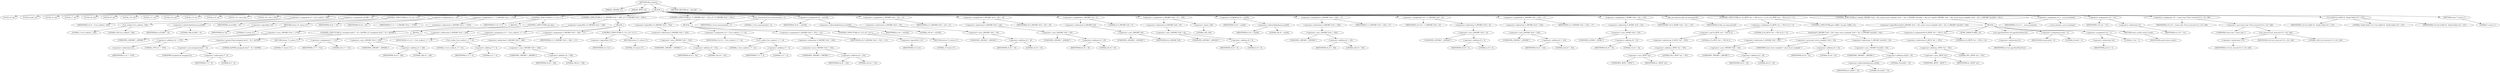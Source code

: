 digraph tftp_connect {  
"1000114" [label = "(METHOD,tftp_connect)" ]
"1000115" [label = "(PARAM,_DWORD *a1)" ]
"1000116" [label = "(PARAM,_BYTE *a2)" ]
"1000117" [label = "(BLOCK,,)" ]
"1000118" [label = "(LOCAL,v4: int)" ]
"1000119" [label = "(LOCAL,result: int)" ]
"1000120" [label = "(LOCAL,v6: int)" ]
"1000121" [label = "(LOCAL,v7: int)" ]
"1000122" [label = "(LOCAL,v8: int)" ]
"1000123" [label = "(LOCAL,v9: int)" ]
"1000124" [label = "(LOCAL,v10: int)" ]
"1000125" [label = "(LOCAL,v11: int)" ]
"1000126" [label = "(LOCAL,v12: int)" ]
"1000127" [label = "(LOCAL,v13: int *)" ]
"1000128" [label = "(LOCAL,v14: int)" ]
"1000129" [label = "(LOCAL,v15: const char *)" ]
"1000130" [label = "(LOCAL,v16: char [ 128 ])" ]
"1000131" [label = "(<operator>.assignment,v4 = Curl_ccalloc(1, 336))" ]
"1000132" [label = "(IDENTIFIER,v4,v4 = Curl_ccalloc(1, 336))" ]
"1000133" [label = "(Curl_ccalloc,Curl_ccalloc(1, 336))" ]
"1000134" [label = "(LITERAL,1,Curl_ccalloc(1, 336))" ]
"1000135" [label = "(LITERAL,336,Curl_ccalloc(1, 336))" ]
"1000136" [label = "(<operator>.assignment,a1[188] = v4)" ]
"1000137" [label = "(<operator>.indirectIndexAccess,a1[188])" ]
"1000138" [label = "(IDENTIFIER,a1,a1[188] = v4)" ]
"1000139" [label = "(LITERAL,188,a1[188] = v4)" ]
"1000140" [label = "(IDENTIFIER,v4,a1[188] = v4)" ]
"1000141" [label = "(CONTROL_STRUCTURE,if ( !v4 ),if ( !v4 ))" ]
"1000142" [label = "(<operator>.logicalNot,!v4)" ]
"1000143" [label = "(IDENTIFIER,v4,!v4)" ]
"1000144" [label = "(RETURN,return 27;,return 27;)" ]
"1000145" [label = "(LITERAL,27,return 27;)" ]
"1000146" [label = "(<operator>.assignment,v6 = v4)" ]
"1000147" [label = "(IDENTIFIER,v6,v6 = v4)" ]
"1000148" [label = "(IDENTIFIER,v4,v6 = v4)" ]
"1000149" [label = "(<operator>.assignment,v7 = *(_DWORD *)(*a1 + 1576))" ]
"1000150" [label = "(IDENTIFIER,v7,v7 = *(_DWORD *)(*a1 + 1576))" ]
"1000151" [label = "(<operator>.indirection,*(_DWORD *)(*a1 + 1576))" ]
"1000152" [label = "(<operator>.cast,(_DWORD *)(*a1 + 1576))" ]
"1000153" [label = "(UNKNOWN,_DWORD *,_DWORD *)" ]
"1000154" [label = "(<operator>.addition,*a1 + 1576)" ]
"1000155" [label = "(<operator>.indirection,*a1)" ]
"1000156" [label = "(IDENTIFIER,a1,*a1 + 1576)" ]
"1000157" [label = "(LITERAL,1576,*a1 + 1576)" ]
"1000158" [label = "(CONTROL_STRUCTURE,if ( v7 ),if ( v7 ))" ]
"1000159" [label = "(IDENTIFIER,v7,if ( v7 ))" ]
"1000160" [label = "(BLOCK,,)" ]
"1000161" [label = "(CONTROL_STRUCTURE,if ( (unsigned int)(v7 - 8) > 0xFFB0 ),if ( (unsigned int)(v7 - 8) > 0xFFB0 ))" ]
"1000162" [label = "(<operator>.greaterThan,(unsigned int)(v7 - 8) > 0xFFB0)" ]
"1000163" [label = "(<operator>.cast,(unsigned int)(v7 - 8))" ]
"1000164" [label = "(UNKNOWN,unsigned int,unsigned int)" ]
"1000165" [label = "(<operator>.subtraction,v7 - 8)" ]
"1000166" [label = "(IDENTIFIER,v7,v7 - 8)" ]
"1000167" [label = "(LITERAL,8,v7 - 8)" ]
"1000168" [label = "(LITERAL,0xFFB0,(unsigned int)(v7 - 8) > 0xFFB0)" ]
"1000169" [label = "(RETURN,return 71;,return 71;)" ]
"1000170" [label = "(LITERAL,71,return 71;)" ]
"1000171" [label = "(CONTROL_STRUCTURE,else,else)" ]
"1000172" [label = "(BLOCK,,)" ]
"1000173" [label = "(<operator>.assignment,v7 = 512)" ]
"1000174" [label = "(IDENTIFIER,v7,v7 = 512)" ]
"1000175" [label = "(LITERAL,512,v7 = 512)" ]
"1000176" [label = "(CONTROL_STRUCTURE,if ( !*(_DWORD *)(v4 + 328) ),if ( !*(_DWORD *)(v4 + 328) ))" ]
"1000177" [label = "(<operator>.logicalNot,!*(_DWORD *)(v4 + 328))" ]
"1000178" [label = "(<operator>.indirection,*(_DWORD *)(v4 + 328))" ]
"1000179" [label = "(<operator>.cast,(_DWORD *)(v4 + 328))" ]
"1000180" [label = "(UNKNOWN,_DWORD *,_DWORD *)" ]
"1000181" [label = "(<operator>.addition,v4 + 328)" ]
"1000182" [label = "(IDENTIFIER,v4,v4 + 328)" ]
"1000183" [label = "(LITERAL,328,v4 + 328)" ]
"1000184" [label = "(BLOCK,,)" ]
"1000185" [label = "(<operator>.assignment,v11 = Curl_ccalloc(1, v7 + 4))" ]
"1000186" [label = "(IDENTIFIER,v11,v11 = Curl_ccalloc(1, v7 + 4))" ]
"1000187" [label = "(Curl_ccalloc,Curl_ccalloc(1, v7 + 4))" ]
"1000188" [label = "(LITERAL,1,Curl_ccalloc(1, v7 + 4))" ]
"1000189" [label = "(<operator>.addition,v7 + 4)" ]
"1000190" [label = "(IDENTIFIER,v7,v7 + 4)" ]
"1000191" [label = "(LITERAL,4,v7 + 4)" ]
"1000192" [label = "(<operator>.assignment,*(_DWORD *)(v6 + 328) = v11)" ]
"1000193" [label = "(<operator>.indirection,*(_DWORD *)(v6 + 328))" ]
"1000194" [label = "(<operator>.cast,(_DWORD *)(v6 + 328))" ]
"1000195" [label = "(UNKNOWN,_DWORD *,_DWORD *)" ]
"1000196" [label = "(<operator>.addition,v6 + 328)" ]
"1000197" [label = "(IDENTIFIER,v6,v6 + 328)" ]
"1000198" [label = "(LITERAL,328,v6 + 328)" ]
"1000199" [label = "(IDENTIFIER,v11,*(_DWORD *)(v6 + 328) = v11)" ]
"1000200" [label = "(CONTROL_STRUCTURE,if ( !v11 ),if ( !v11 ))" ]
"1000201" [label = "(<operator>.logicalNot,!v11)" ]
"1000202" [label = "(IDENTIFIER,v11,!v11)" ]
"1000203" [label = "(RETURN,return 27;,return 27;)" ]
"1000204" [label = "(LITERAL,27,return 27;)" ]
"1000205" [label = "(CONTROL_STRUCTURE,if ( !*(_DWORD *)(v6 + 332) ),if ( !*(_DWORD *)(v6 + 332) ))" ]
"1000206" [label = "(<operator>.logicalNot,!*(_DWORD *)(v6 + 332))" ]
"1000207" [label = "(<operator>.indirection,*(_DWORD *)(v6 + 332))" ]
"1000208" [label = "(<operator>.cast,(_DWORD *)(v6 + 332))" ]
"1000209" [label = "(UNKNOWN,_DWORD *,_DWORD *)" ]
"1000210" [label = "(<operator>.addition,v6 + 332)" ]
"1000211" [label = "(IDENTIFIER,v6,v6 + 332)" ]
"1000212" [label = "(LITERAL,332,v6 + 332)" ]
"1000213" [label = "(BLOCK,,)" ]
"1000214" [label = "(<operator>.assignment,v12 = Curl_ccalloc(1, v7 + 4))" ]
"1000215" [label = "(IDENTIFIER,v12,v12 = Curl_ccalloc(1, v7 + 4))" ]
"1000216" [label = "(Curl_ccalloc,Curl_ccalloc(1, v7 + 4))" ]
"1000217" [label = "(LITERAL,1,Curl_ccalloc(1, v7 + 4))" ]
"1000218" [label = "(<operator>.addition,v7 + 4)" ]
"1000219" [label = "(IDENTIFIER,v7,v7 + 4)" ]
"1000220" [label = "(LITERAL,4,v7 + 4)" ]
"1000221" [label = "(<operator>.assignment,*(_DWORD *)(v6 + 332) = v12)" ]
"1000222" [label = "(<operator>.indirection,*(_DWORD *)(v6 + 332))" ]
"1000223" [label = "(<operator>.cast,(_DWORD *)(v6 + 332))" ]
"1000224" [label = "(UNKNOWN,_DWORD *,_DWORD *)" ]
"1000225" [label = "(<operator>.addition,v6 + 332)" ]
"1000226" [label = "(IDENTIFIER,v6,v6 + 332)" ]
"1000227" [label = "(LITERAL,332,v6 + 332)" ]
"1000228" [label = "(IDENTIFIER,v12,*(_DWORD *)(v6 + 332) = v12)" ]
"1000229" [label = "(CONTROL_STRUCTURE,if ( !v12 ),if ( !v12 ))" ]
"1000230" [label = "(<operator>.logicalNot,!v12)" ]
"1000231" [label = "(IDENTIFIER,v12,!v12)" ]
"1000232" [label = "(RETURN,return 27;,return 27;)" ]
"1000233" [label = "(LITERAL,27,return 27;)" ]
"1000234" [label = "(Curl_conncontrol,Curl_conncontrol(a1, 1))" ]
"1000235" [label = "(IDENTIFIER,a1,Curl_conncontrol(a1, 1))" ]
"1000236" [label = "(LITERAL,1,Curl_conncontrol(a1, 1))" ]
"1000237" [label = "(<operator>.assignment,v8 = a1[105])" ]
"1000238" [label = "(IDENTIFIER,v8,v8 = a1[105])" ]
"1000239" [label = "(<operator>.indirectIndexAccess,a1[105])" ]
"1000240" [label = "(IDENTIFIER,a1,v8 = a1[105])" ]
"1000241" [label = "(LITERAL,105,v8 = a1[105])" ]
"1000242" [label = "(<operator>.assignment,*(_DWORD *)(v6 + 16) = a1)" ]
"1000243" [label = "(<operator>.indirection,*(_DWORD *)(v6 + 16))" ]
"1000244" [label = "(<operator>.cast,(_DWORD *)(v6 + 16))" ]
"1000245" [label = "(UNKNOWN,_DWORD *,_DWORD *)" ]
"1000246" [label = "(<operator>.addition,v6 + 16)" ]
"1000247" [label = "(IDENTIFIER,v6,v6 + 16)" ]
"1000248" [label = "(LITERAL,16,v6 + 16)" ]
"1000249" [label = "(IDENTIFIER,a1,*(_DWORD *)(v6 + 16) = a1)" ]
"1000250" [label = "(<operator>.assignment,*(_DWORD *)(v6 + 20) = v8)" ]
"1000251" [label = "(<operator>.indirection,*(_DWORD *)(v6 + 20))" ]
"1000252" [label = "(<operator>.cast,(_DWORD *)(v6 + 20))" ]
"1000253" [label = "(UNKNOWN,_DWORD *,_DWORD *)" ]
"1000254" [label = "(<operator>.addition,v6 + 20)" ]
"1000255" [label = "(IDENTIFIER,v6,v6 + 20)" ]
"1000256" [label = "(LITERAL,20,v6 + 20)" ]
"1000257" [label = "(IDENTIFIER,v8,*(_DWORD *)(v6 + 20) = v8)" ]
"1000258" [label = "(<operator>.assignment,*(_DWORD *)v6 = 0)" ]
"1000259" [label = "(<operator>.indirection,*(_DWORD *)v6)" ]
"1000260" [label = "(<operator>.cast,(_DWORD *)v6)" ]
"1000261" [label = "(UNKNOWN,_DWORD *,_DWORD *)" ]
"1000262" [label = "(IDENTIFIER,v6,(_DWORD *)v6)" ]
"1000263" [label = "(LITERAL,0,*(_DWORD *)v6 = 0)" ]
"1000264" [label = "(<operator>.assignment,*(_DWORD *)(v6 + 8) = -100)" ]
"1000265" [label = "(<operator>.indirection,*(_DWORD *)(v6 + 8))" ]
"1000266" [label = "(<operator>.cast,(_DWORD *)(v6 + 8))" ]
"1000267" [label = "(UNKNOWN,_DWORD *,_DWORD *)" ]
"1000268" [label = "(<operator>.addition,v6 + 8)" ]
"1000269" [label = "(IDENTIFIER,v6,v6 + 8)" ]
"1000270" [label = "(LITERAL,8,v6 + 8)" ]
"1000271" [label = "(<operator>.minus,-100)" ]
"1000272" [label = "(LITERAL,100,-100)" ]
"1000273" [label = "(<operator>.assignment,v9 = a1[20])" ]
"1000274" [label = "(IDENTIFIER,v9,v9 = a1[20])" ]
"1000275" [label = "(<operator>.indirectIndexAccess,a1[20])" ]
"1000276" [label = "(IDENTIFIER,a1,v9 = a1[20])" ]
"1000277" [label = "(LITERAL,20,v9 = a1[20])" ]
"1000278" [label = "(<operator>.assignment,*(_DWORD *)(v6 + 320) = v7)" ]
"1000279" [label = "(<operator>.indirection,*(_DWORD *)(v6 + 320))" ]
"1000280" [label = "(<operator>.cast,(_DWORD *)(v6 + 320))" ]
"1000281" [label = "(UNKNOWN,_DWORD *,_DWORD *)" ]
"1000282" [label = "(<operator>.addition,v6 + 320)" ]
"1000283" [label = "(IDENTIFIER,v6,v6 + 320)" ]
"1000284" [label = "(LITERAL,320,v6 + 320)" ]
"1000285" [label = "(IDENTIFIER,v7,*(_DWORD *)(v6 + 320) = v7)" ]
"1000286" [label = "(<operator>.assignment,v10 = *(_DWORD *)(v9 + 4))" ]
"1000287" [label = "(IDENTIFIER,v10,v10 = *(_DWORD *)(v9 + 4))" ]
"1000288" [label = "(<operator>.indirection,*(_DWORD *)(v9 + 4))" ]
"1000289" [label = "(<operator>.cast,(_DWORD *)(v9 + 4))" ]
"1000290" [label = "(UNKNOWN,_DWORD *,_DWORD *)" ]
"1000291" [label = "(<operator>.addition,v9 + 4)" ]
"1000292" [label = "(IDENTIFIER,v9,v9 + 4)" ]
"1000293" [label = "(LITERAL,4,v9 + 4)" ]
"1000294" [label = "(<operator>.assignment,*(_DWORD *)(v6 + 324) = v7)" ]
"1000295" [label = "(<operator>.indirection,*(_DWORD *)(v6 + 324))" ]
"1000296" [label = "(<operator>.cast,(_DWORD *)(v6 + 324))" ]
"1000297" [label = "(UNKNOWN,_DWORD *,_DWORD *)" ]
"1000298" [label = "(<operator>.addition,v6 + 324)" ]
"1000299" [label = "(IDENTIFIER,v6,v6 + 324)" ]
"1000300" [label = "(LITERAL,324,v6 + 324)" ]
"1000301" [label = "(IDENTIFIER,v7,*(_DWORD *)(v6 + 324) = v7)" ]
"1000302" [label = "(<operator>.assignment,*(_WORD *)(v6 + 52) = v10)" ]
"1000303" [label = "(<operator>.indirection,*(_WORD *)(v6 + 52))" ]
"1000304" [label = "(<operator>.cast,(_WORD *)(v6 + 52))" ]
"1000305" [label = "(UNKNOWN,_WORD *,_WORD *)" ]
"1000306" [label = "(<operator>.addition,v6 + 52)" ]
"1000307" [label = "(IDENTIFIER,v6,v6 + 52)" ]
"1000308" [label = "(LITERAL,52,v6 + 52)" ]
"1000309" [label = "(IDENTIFIER,v10,*(_WORD *)(v6 + 52) = v10)" ]
"1000310" [label = "(tftp_set_timeouts,tftp_set_timeouts(v6))" ]
"1000311" [label = "(IDENTIFIER,v6,tftp_set_timeouts(v6))" ]
"1000312" [label = "(CONTROL_STRUCTURE,if ( (*((_BYTE *)a1 + 591) & 2) != 0 ),if ( (*((_BYTE *)a1 + 591) & 2) != 0 ))" ]
"1000313" [label = "(<operator>.notEquals,(*((_BYTE *)a1 + 591) & 2) != 0)" ]
"1000314" [label = "(<operator>.and,*((_BYTE *)a1 + 591) & 2)" ]
"1000315" [label = "(<operator>.indirection,*((_BYTE *)a1 + 591))" ]
"1000316" [label = "(<operator>.addition,(_BYTE *)a1 + 591)" ]
"1000317" [label = "(<operator>.cast,(_BYTE *)a1)" ]
"1000318" [label = "(UNKNOWN,_BYTE *,_BYTE *)" ]
"1000319" [label = "(IDENTIFIER,a1,(_BYTE *)a1)" ]
"1000320" [label = "(LITERAL,591,(_BYTE *)a1 + 591)" ]
"1000321" [label = "(LITERAL,2,*((_BYTE *)a1 + 591) & 2)" ]
"1000322" [label = "(LITERAL,0,(*((_BYTE *)a1 + 591) & 2) != 0)" ]
"1000323" [label = "(CONTROL_STRUCTURE,goto LABEL_10;,goto LABEL_10;)" ]
"1000324" [label = "(CONTROL_STRUCTURE,if ( !bind(*(_DWORD *)(v6 + 20), (const struct sockaddr *)(v6 + 52), *(_DWORD *)(a1[20] + 16)) ),if ( !bind(*(_DWORD *)(v6 + 20), (const struct sockaddr *)(v6 + 52), *(_DWORD *)(a1[20] + 16)) ))" ]
"1000325" [label = "(<operator>.logicalNot,!bind(*(_DWORD *)(v6 + 20), (const struct sockaddr *)(v6 + 52), *(_DWORD *)(a1[20] + 16)))" ]
"1000326" [label = "(bind,bind(*(_DWORD *)(v6 + 20), (const struct sockaddr *)(v6 + 52), *(_DWORD *)(a1[20] + 16)))" ]
"1000327" [label = "(<operator>.indirection,*(_DWORD *)(v6 + 20))" ]
"1000328" [label = "(<operator>.cast,(_DWORD *)(v6 + 20))" ]
"1000329" [label = "(UNKNOWN,_DWORD *,_DWORD *)" ]
"1000330" [label = "(<operator>.addition,v6 + 20)" ]
"1000331" [label = "(IDENTIFIER,v6,v6 + 20)" ]
"1000332" [label = "(LITERAL,20,v6 + 20)" ]
"1000333" [label = "(<operator>.cast,(const struct sockaddr *)(v6 + 52))" ]
"1000334" [label = "(UNKNOWN,const struct sockaddr *,const struct sockaddr *)" ]
"1000335" [label = "(<operator>.addition,v6 + 52)" ]
"1000336" [label = "(IDENTIFIER,v6,v6 + 52)" ]
"1000337" [label = "(LITERAL,52,v6 + 52)" ]
"1000338" [label = "(<operator>.indirection,*(_DWORD *)(a1[20] + 16))" ]
"1000339" [label = "(<operator>.cast,(_DWORD *)(a1[20] + 16))" ]
"1000340" [label = "(UNKNOWN,_DWORD *,_DWORD *)" ]
"1000341" [label = "(<operator>.addition,a1[20] + 16)" ]
"1000342" [label = "(<operator>.indirectIndexAccess,a1[20])" ]
"1000343" [label = "(IDENTIFIER,a1,a1[20] + 16)" ]
"1000344" [label = "(LITERAL,20,a1[20] + 16)" ]
"1000345" [label = "(LITERAL,16,a1[20] + 16)" ]
"1000346" [label = "(BLOCK,,)" ]
"1000347" [label = "(<operators>.assignmentOr,*((_BYTE *)a1 + 591) |= 2u)" ]
"1000348" [label = "(<operator>.indirection,*((_BYTE *)a1 + 591))" ]
"1000349" [label = "(<operator>.addition,(_BYTE *)a1 + 591)" ]
"1000350" [label = "(<operator>.cast,(_BYTE *)a1)" ]
"1000351" [label = "(UNKNOWN,_BYTE *,_BYTE *)" ]
"1000352" [label = "(IDENTIFIER,a1,(_BYTE *)a1)" ]
"1000353" [label = "(LITERAL,591,(_BYTE *)a1 + 591)" ]
"1000354" [label = "(LITERAL,2u,*((_BYTE *)a1 + 591) |= 2u)" ]
"1000355" [label = "(JUMP_TARGET,LABEL_10)" ]
"1000356" [label = "(Curl_pgrsStartNow,Curl_pgrsStartNow(*a1))" ]
"1000357" [label = "(<operator>.indirection,*a1)" ]
"1000358" [label = "(IDENTIFIER,a1,Curl_pgrsStartNow(*a1))" ]
"1000359" [label = "(<operator>.assignment,result = 0)" ]
"1000360" [label = "(IDENTIFIER,result,result = 0)" ]
"1000361" [label = "(LITERAL,0,result = 0)" ]
"1000362" [label = "(<operator>.assignment,*a2 = 1)" ]
"1000363" [label = "(<operator>.indirection,*a2)" ]
"1000364" [label = "(IDENTIFIER,a2,*a2 = 1)" ]
"1000365" [label = "(LITERAL,1,*a2 = 1)" ]
"1000366" [label = "(RETURN,return result;,return result;)" ]
"1000367" [label = "(IDENTIFIER,result,return result;)" ]
"1000368" [label = "(<operator>.assignment,v13 = _errno_location())" ]
"1000369" [label = "(IDENTIFIER,v13,v13 = _errno_location())" ]
"1000370" [label = "(_errno_location,_errno_location())" ]
"1000371" [label = "(<operator>.assignment,v14 = *a1)" ]
"1000372" [label = "(IDENTIFIER,v14,v14 = *a1)" ]
"1000373" [label = "(<operator>.indirection,*a1)" ]
"1000374" [label = "(IDENTIFIER,a1,v14 = *a1)" ]
"1000375" [label = "(<operator>.assignment,v15 = (const char *)Curl_strerror(*v13, v16, 128))" ]
"1000376" [label = "(IDENTIFIER,v15,v15 = (const char *)Curl_strerror(*v13, v16, 128))" ]
"1000377" [label = "(<operator>.cast,(const char *)Curl_strerror(*v13, v16, 128))" ]
"1000378" [label = "(UNKNOWN,const char *,const char *)" ]
"1000379" [label = "(Curl_strerror,Curl_strerror(*v13, v16, 128))" ]
"1000380" [label = "(<operator>.indirection,*v13)" ]
"1000381" [label = "(IDENTIFIER,v13,Curl_strerror(*v13, v16, 128))" ]
"1000382" [label = "(IDENTIFIER,v16,Curl_strerror(*v13, v16, 128))" ]
"1000383" [label = "(LITERAL,128,Curl_strerror(*v13, v16, 128))" ]
"1000384" [label = "(Curl_failf,Curl_failf(v14, \"bind() failed; %s\", v15))" ]
"1000385" [label = "(IDENTIFIER,v14,Curl_failf(v14, \"bind() failed; %s\", v15))" ]
"1000386" [label = "(LITERAL,\"bind() failed; %s\",Curl_failf(v14, \"bind() failed; %s\", v15))" ]
"1000387" [label = "(IDENTIFIER,v15,Curl_failf(v14, \"bind() failed; %s\", v15))" ]
"1000388" [label = "(RETURN,return 7;,return 7;)" ]
"1000389" [label = "(LITERAL,7,return 7;)" ]
"1000390" [label = "(METHOD_RETURN,int __fastcall)" ]
  "1000114" -> "1000115" 
  "1000114" -> "1000116" 
  "1000114" -> "1000117" 
  "1000114" -> "1000390" 
  "1000117" -> "1000118" 
  "1000117" -> "1000119" 
  "1000117" -> "1000120" 
  "1000117" -> "1000121" 
  "1000117" -> "1000122" 
  "1000117" -> "1000123" 
  "1000117" -> "1000124" 
  "1000117" -> "1000125" 
  "1000117" -> "1000126" 
  "1000117" -> "1000127" 
  "1000117" -> "1000128" 
  "1000117" -> "1000129" 
  "1000117" -> "1000130" 
  "1000117" -> "1000131" 
  "1000117" -> "1000136" 
  "1000117" -> "1000141" 
  "1000117" -> "1000146" 
  "1000117" -> "1000149" 
  "1000117" -> "1000158" 
  "1000117" -> "1000176" 
  "1000117" -> "1000205" 
  "1000117" -> "1000234" 
  "1000117" -> "1000237" 
  "1000117" -> "1000242" 
  "1000117" -> "1000250" 
  "1000117" -> "1000258" 
  "1000117" -> "1000264" 
  "1000117" -> "1000273" 
  "1000117" -> "1000278" 
  "1000117" -> "1000286" 
  "1000117" -> "1000294" 
  "1000117" -> "1000302" 
  "1000117" -> "1000310" 
  "1000117" -> "1000312" 
  "1000117" -> "1000324" 
  "1000117" -> "1000368" 
  "1000117" -> "1000371" 
  "1000117" -> "1000375" 
  "1000117" -> "1000384" 
  "1000117" -> "1000388" 
  "1000131" -> "1000132" 
  "1000131" -> "1000133" 
  "1000133" -> "1000134" 
  "1000133" -> "1000135" 
  "1000136" -> "1000137" 
  "1000136" -> "1000140" 
  "1000137" -> "1000138" 
  "1000137" -> "1000139" 
  "1000141" -> "1000142" 
  "1000141" -> "1000144" 
  "1000142" -> "1000143" 
  "1000144" -> "1000145" 
  "1000146" -> "1000147" 
  "1000146" -> "1000148" 
  "1000149" -> "1000150" 
  "1000149" -> "1000151" 
  "1000151" -> "1000152" 
  "1000152" -> "1000153" 
  "1000152" -> "1000154" 
  "1000154" -> "1000155" 
  "1000154" -> "1000157" 
  "1000155" -> "1000156" 
  "1000158" -> "1000159" 
  "1000158" -> "1000160" 
  "1000158" -> "1000171" 
  "1000160" -> "1000161" 
  "1000161" -> "1000162" 
  "1000161" -> "1000169" 
  "1000162" -> "1000163" 
  "1000162" -> "1000168" 
  "1000163" -> "1000164" 
  "1000163" -> "1000165" 
  "1000165" -> "1000166" 
  "1000165" -> "1000167" 
  "1000169" -> "1000170" 
  "1000171" -> "1000172" 
  "1000172" -> "1000173" 
  "1000173" -> "1000174" 
  "1000173" -> "1000175" 
  "1000176" -> "1000177" 
  "1000176" -> "1000184" 
  "1000177" -> "1000178" 
  "1000178" -> "1000179" 
  "1000179" -> "1000180" 
  "1000179" -> "1000181" 
  "1000181" -> "1000182" 
  "1000181" -> "1000183" 
  "1000184" -> "1000185" 
  "1000184" -> "1000192" 
  "1000184" -> "1000200" 
  "1000185" -> "1000186" 
  "1000185" -> "1000187" 
  "1000187" -> "1000188" 
  "1000187" -> "1000189" 
  "1000189" -> "1000190" 
  "1000189" -> "1000191" 
  "1000192" -> "1000193" 
  "1000192" -> "1000199" 
  "1000193" -> "1000194" 
  "1000194" -> "1000195" 
  "1000194" -> "1000196" 
  "1000196" -> "1000197" 
  "1000196" -> "1000198" 
  "1000200" -> "1000201" 
  "1000200" -> "1000203" 
  "1000201" -> "1000202" 
  "1000203" -> "1000204" 
  "1000205" -> "1000206" 
  "1000205" -> "1000213" 
  "1000206" -> "1000207" 
  "1000207" -> "1000208" 
  "1000208" -> "1000209" 
  "1000208" -> "1000210" 
  "1000210" -> "1000211" 
  "1000210" -> "1000212" 
  "1000213" -> "1000214" 
  "1000213" -> "1000221" 
  "1000213" -> "1000229" 
  "1000214" -> "1000215" 
  "1000214" -> "1000216" 
  "1000216" -> "1000217" 
  "1000216" -> "1000218" 
  "1000218" -> "1000219" 
  "1000218" -> "1000220" 
  "1000221" -> "1000222" 
  "1000221" -> "1000228" 
  "1000222" -> "1000223" 
  "1000223" -> "1000224" 
  "1000223" -> "1000225" 
  "1000225" -> "1000226" 
  "1000225" -> "1000227" 
  "1000229" -> "1000230" 
  "1000229" -> "1000232" 
  "1000230" -> "1000231" 
  "1000232" -> "1000233" 
  "1000234" -> "1000235" 
  "1000234" -> "1000236" 
  "1000237" -> "1000238" 
  "1000237" -> "1000239" 
  "1000239" -> "1000240" 
  "1000239" -> "1000241" 
  "1000242" -> "1000243" 
  "1000242" -> "1000249" 
  "1000243" -> "1000244" 
  "1000244" -> "1000245" 
  "1000244" -> "1000246" 
  "1000246" -> "1000247" 
  "1000246" -> "1000248" 
  "1000250" -> "1000251" 
  "1000250" -> "1000257" 
  "1000251" -> "1000252" 
  "1000252" -> "1000253" 
  "1000252" -> "1000254" 
  "1000254" -> "1000255" 
  "1000254" -> "1000256" 
  "1000258" -> "1000259" 
  "1000258" -> "1000263" 
  "1000259" -> "1000260" 
  "1000260" -> "1000261" 
  "1000260" -> "1000262" 
  "1000264" -> "1000265" 
  "1000264" -> "1000271" 
  "1000265" -> "1000266" 
  "1000266" -> "1000267" 
  "1000266" -> "1000268" 
  "1000268" -> "1000269" 
  "1000268" -> "1000270" 
  "1000271" -> "1000272" 
  "1000273" -> "1000274" 
  "1000273" -> "1000275" 
  "1000275" -> "1000276" 
  "1000275" -> "1000277" 
  "1000278" -> "1000279" 
  "1000278" -> "1000285" 
  "1000279" -> "1000280" 
  "1000280" -> "1000281" 
  "1000280" -> "1000282" 
  "1000282" -> "1000283" 
  "1000282" -> "1000284" 
  "1000286" -> "1000287" 
  "1000286" -> "1000288" 
  "1000288" -> "1000289" 
  "1000289" -> "1000290" 
  "1000289" -> "1000291" 
  "1000291" -> "1000292" 
  "1000291" -> "1000293" 
  "1000294" -> "1000295" 
  "1000294" -> "1000301" 
  "1000295" -> "1000296" 
  "1000296" -> "1000297" 
  "1000296" -> "1000298" 
  "1000298" -> "1000299" 
  "1000298" -> "1000300" 
  "1000302" -> "1000303" 
  "1000302" -> "1000309" 
  "1000303" -> "1000304" 
  "1000304" -> "1000305" 
  "1000304" -> "1000306" 
  "1000306" -> "1000307" 
  "1000306" -> "1000308" 
  "1000310" -> "1000311" 
  "1000312" -> "1000313" 
  "1000312" -> "1000323" 
  "1000313" -> "1000314" 
  "1000313" -> "1000322" 
  "1000314" -> "1000315" 
  "1000314" -> "1000321" 
  "1000315" -> "1000316" 
  "1000316" -> "1000317" 
  "1000316" -> "1000320" 
  "1000317" -> "1000318" 
  "1000317" -> "1000319" 
  "1000324" -> "1000325" 
  "1000324" -> "1000346" 
  "1000325" -> "1000326" 
  "1000326" -> "1000327" 
  "1000326" -> "1000333" 
  "1000326" -> "1000338" 
  "1000327" -> "1000328" 
  "1000328" -> "1000329" 
  "1000328" -> "1000330" 
  "1000330" -> "1000331" 
  "1000330" -> "1000332" 
  "1000333" -> "1000334" 
  "1000333" -> "1000335" 
  "1000335" -> "1000336" 
  "1000335" -> "1000337" 
  "1000338" -> "1000339" 
  "1000339" -> "1000340" 
  "1000339" -> "1000341" 
  "1000341" -> "1000342" 
  "1000341" -> "1000345" 
  "1000342" -> "1000343" 
  "1000342" -> "1000344" 
  "1000346" -> "1000347" 
  "1000346" -> "1000355" 
  "1000346" -> "1000356" 
  "1000346" -> "1000359" 
  "1000346" -> "1000362" 
  "1000346" -> "1000366" 
  "1000347" -> "1000348" 
  "1000347" -> "1000354" 
  "1000348" -> "1000349" 
  "1000349" -> "1000350" 
  "1000349" -> "1000353" 
  "1000350" -> "1000351" 
  "1000350" -> "1000352" 
  "1000356" -> "1000357" 
  "1000357" -> "1000358" 
  "1000359" -> "1000360" 
  "1000359" -> "1000361" 
  "1000362" -> "1000363" 
  "1000362" -> "1000365" 
  "1000363" -> "1000364" 
  "1000366" -> "1000367" 
  "1000368" -> "1000369" 
  "1000368" -> "1000370" 
  "1000371" -> "1000372" 
  "1000371" -> "1000373" 
  "1000373" -> "1000374" 
  "1000375" -> "1000376" 
  "1000375" -> "1000377" 
  "1000377" -> "1000378" 
  "1000377" -> "1000379" 
  "1000379" -> "1000380" 
  "1000379" -> "1000382" 
  "1000379" -> "1000383" 
  "1000380" -> "1000381" 
  "1000384" -> "1000385" 
  "1000384" -> "1000386" 
  "1000384" -> "1000387" 
  "1000388" -> "1000389" 
}
